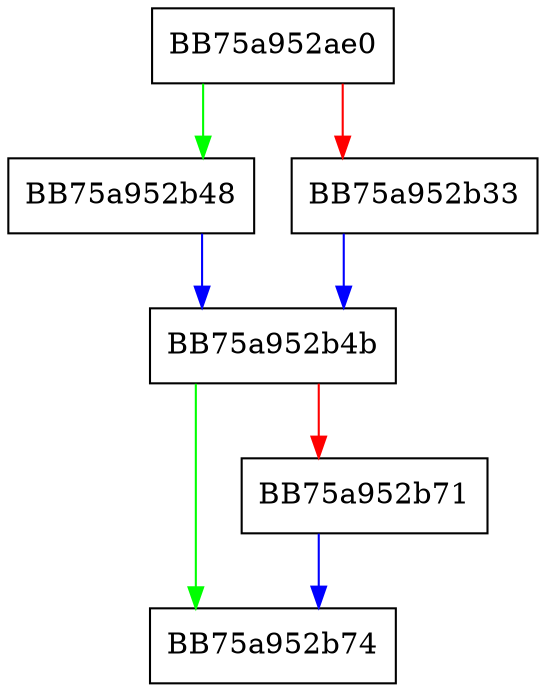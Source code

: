 digraph get_error_message {
  node [shape="box"];
  graph [splines=ortho];
  BB75a952ae0 -> BB75a952b48 [color="green"];
  BB75a952ae0 -> BB75a952b33 [color="red"];
  BB75a952b33 -> BB75a952b4b [color="blue"];
  BB75a952b48 -> BB75a952b4b [color="blue"];
  BB75a952b4b -> BB75a952b74 [color="green"];
  BB75a952b4b -> BB75a952b71 [color="red"];
  BB75a952b71 -> BB75a952b74 [color="blue"];
}
